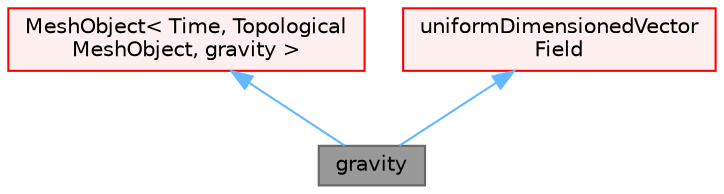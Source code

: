 digraph "gravity"
{
 // LATEX_PDF_SIZE
  bgcolor="transparent";
  edge [fontname=Helvetica,fontsize=10,labelfontname=Helvetica,labelfontsize=10];
  node [fontname=Helvetica,fontsize=10,shape=box,height=0.2,width=0.4];
  Node1 [id="Node000001",label="gravity",height=0.2,width=0.4,color="gray40", fillcolor="grey60", style="filled", fontcolor="black",tooltip="Gravitational acceleration vector Although termed a MeshObject it is registered on Time only and thus..."];
  Node2 -> Node1 [id="edge1_Node000001_Node000002",dir="back",color="steelblue1",style="solid",tooltip=" "];
  Node2 [id="Node000002",label="MeshObject\< Time, Topological\lMeshObject, gravity \>",height=0.2,width=0.4,color="red", fillcolor="#FFF0F0", style="filled",URL="$classFoam_1_1MeshObject.html",tooltip=" "];
  Node36 -> Node1 [id="edge2_Node000001_Node000036",dir="back",color="steelblue1",style="solid",tooltip=" "];
  Node36 [id="Node000036",label="uniformDimensionedVector\lField",height=0.2,width=0.4,color="red", fillcolor="#FFF0F0", style="filled",URL="$classFoam_1_1UniformDimensionedField.html",tooltip=" "];
}
